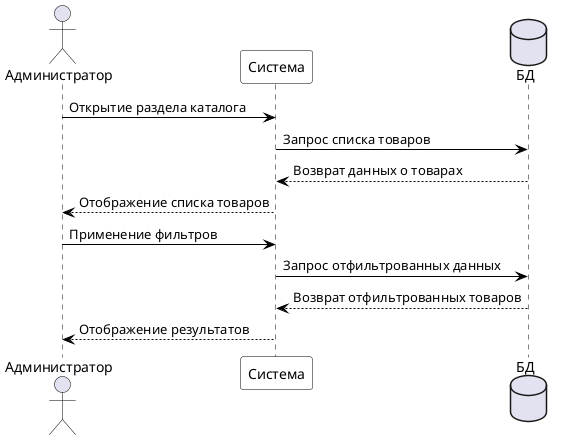 @startuml
skinparam sequence {
    ArrowColor Black
    ActorBorderColor Black
    LifeLineBorderColor Black
    LifeLineBackgroundColor White
    ParticipantBorderColor Black
    ParticipantBackgroundColor White
    ParticipantFontColor Black
}

actor Администратор
participant "Система" as System
database "БД" as DB

Администратор -> System: Открытие раздела каталога
System -> DB: Запрос списка товаров
DB --> System: Возврат данных о товарах
System --> Администратор: Отображение списка товаров
Администратор -> System: Применение фильтров
System -> DB: Запрос отфильтрованных данных
DB --> System: Возврат отфильтрованных товаров
System --> Администратор: Отображение результатов

@enduml
